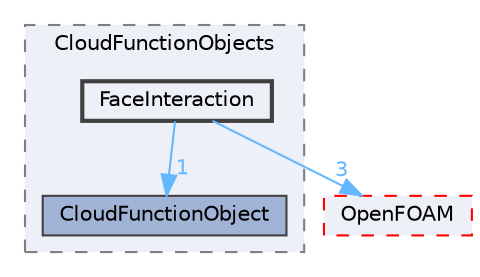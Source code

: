 digraph "src/lagrangian/intermediate/submodels/CloudFunctionObjects/FaceInteraction"
{
 // LATEX_PDF_SIZE
  bgcolor="transparent";
  edge [fontname=Helvetica,fontsize=10,labelfontname=Helvetica,labelfontsize=10];
  node [fontname=Helvetica,fontsize=10,shape=box,height=0.2,width=0.4];
  compound=true
  subgraph clusterdir_b990bfea59f6b4138198115565512a85 {
    graph [ bgcolor="#edf0f7", pencolor="grey50", label="CloudFunctionObjects", fontname=Helvetica,fontsize=10 style="filled,dashed", URL="dir_b990bfea59f6b4138198115565512a85.html",tooltip=""]
  dir_f8a4f73d20ac121aed2c762b2d032d93 [label="CloudFunctionObject", fillcolor="#a2b4d6", color="grey25", style="filled", URL="dir_f8a4f73d20ac121aed2c762b2d032d93.html",tooltip=""];
  dir_036b3b1aafb69c938f347a6952d2880e [label="FaceInteraction", fillcolor="#edf0f7", color="grey25", style="filled,bold", URL="dir_036b3b1aafb69c938f347a6952d2880e.html",tooltip=""];
  }
  dir_c5473ff19b20e6ec4dfe5c310b3778a8 [label="OpenFOAM", fillcolor="#edf0f7", color="red", style="filled,dashed", URL="dir_c5473ff19b20e6ec4dfe5c310b3778a8.html",tooltip=""];
  dir_036b3b1aafb69c938f347a6952d2880e->dir_c5473ff19b20e6ec4dfe5c310b3778a8 [headlabel="3", labeldistance=1.5 headhref="dir_001256_002695.html" href="dir_001256_002695.html" color="steelblue1" fontcolor="steelblue1"];
  dir_036b3b1aafb69c938f347a6952d2880e->dir_f8a4f73d20ac121aed2c762b2d032d93 [headlabel="1", labeldistance=1.5 headhref="dir_001256_000503.html" href="dir_001256_000503.html" color="steelblue1" fontcolor="steelblue1"];
}
